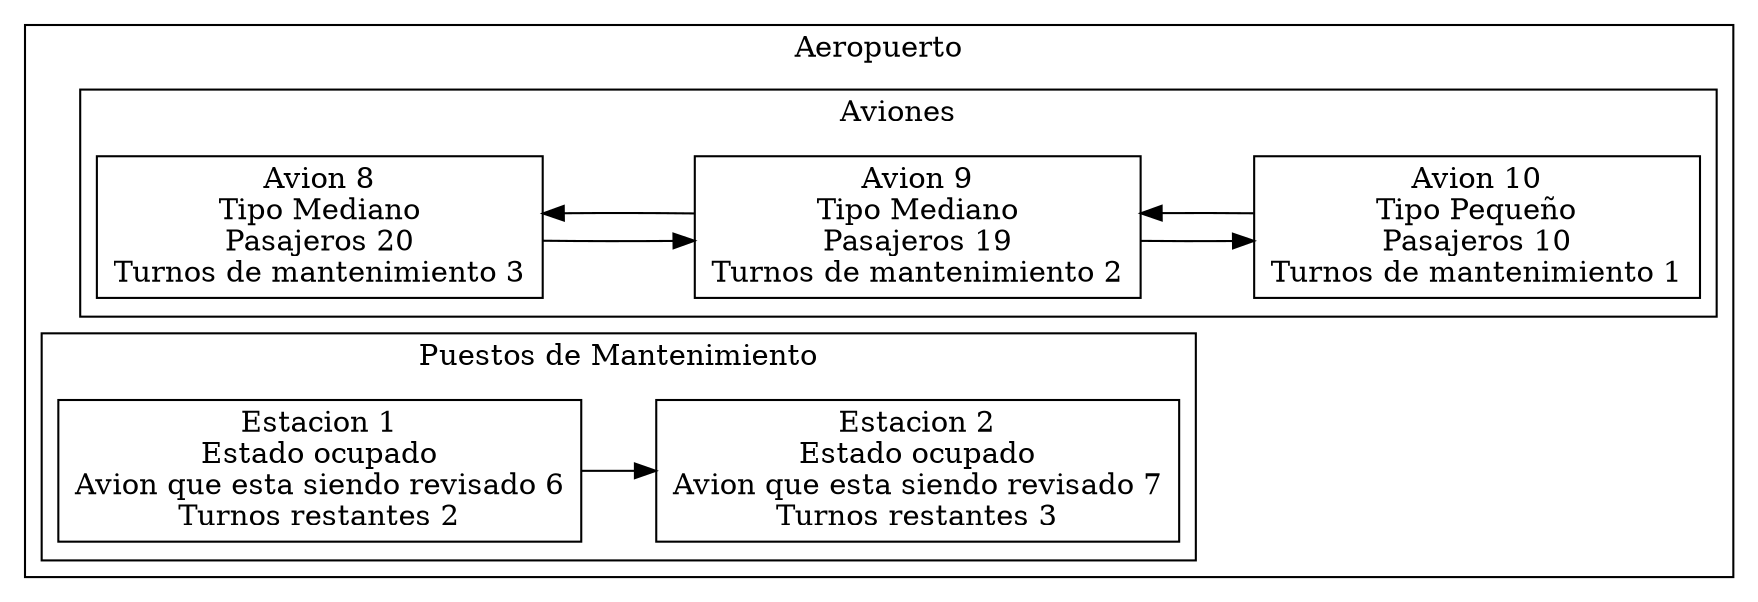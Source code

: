 digraph{ 
 rankdir = LR; 
 node[shape = record];subgraph clusterAeropuerto{
label = "Aeropuerto";
subgraph clusterAviones{
label = " Aviones "nca0[label = "Avion 8\nTipo Mediano\nPasajeros 20\nTurnos de mantenimiento 3"];
nca1[label = "Avion 9\nTipo Mediano\nPasajeros 19\nTurnos de mantenimiento 2"];
nca2[label = "Avion 10\nTipo Pequeño\nPasajeros 10\nTurnos de mantenimiento 1"];
nca0->nca1
nca1->nca2
nca1->nca0
nca2->nca1
}
subgraph clusterPuestosmantenimiento{
label = " Puestos de Mantenimiento "lpm0[label = "Estacion 1\nEstado ocupado\nAvion que esta siendo revisado 6\nTurnos restantes 2"];
lpm1[label = "Estacion 2\nEstado ocupado\nAvion que esta siendo revisado 7\nTurnos restantes 3"];
lpm0->lpm1
}subgraph clusterColaesperamantenimiento{
label = " Cola de espera para Mantenimiento "}}
}
